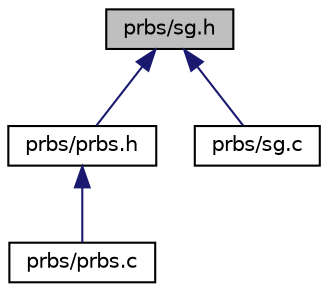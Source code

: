 digraph "prbs/sg.h"
{
 // INTERACTIVE_SVG=YES
 // LATEX_PDF_SIZE
  bgcolor="transparent";
  edge [fontname="Helvetica",fontsize="10",labelfontname="Helvetica",labelfontsize="10"];
  node [fontname="Helvetica",fontsize="10",shape=record];
  Node1 [label="prbs/sg.h",height=0.2,width=0.4,color="black", fillcolor="grey75", style="filled", fontcolor="black",tooltip="Interface and usage of the shrinking prbs generator."];
  Node1 -> Node2 [dir="back",color="midnightblue",fontsize="10",style="solid",fontname="Helvetica"];
  Node2 [label="prbs/prbs.h",height=0.2,width=0.4,color="black",URL="$prbs_8h.html",tooltip="Interface and usage of prbs generators."];
  Node2 -> Node3 [dir="back",color="midnightblue",fontsize="10",style="solid",fontname="Helvetica"];
  Node3 [label="prbs/prbs.c",height=0.2,width=0.4,color="black",URL="$prbs_8c.html",tooltip="PRBS library descriptor."];
  Node1 -> Node4 [dir="back",color="midnightblue",fontsize="10",style="solid",fontname="Helvetica"];
  Node4 [label="prbs/sg.c",height=0.2,width=0.4,color="black",URL="$sg_8c.html",tooltip="Implementation of the SG prbs generator."];
}
